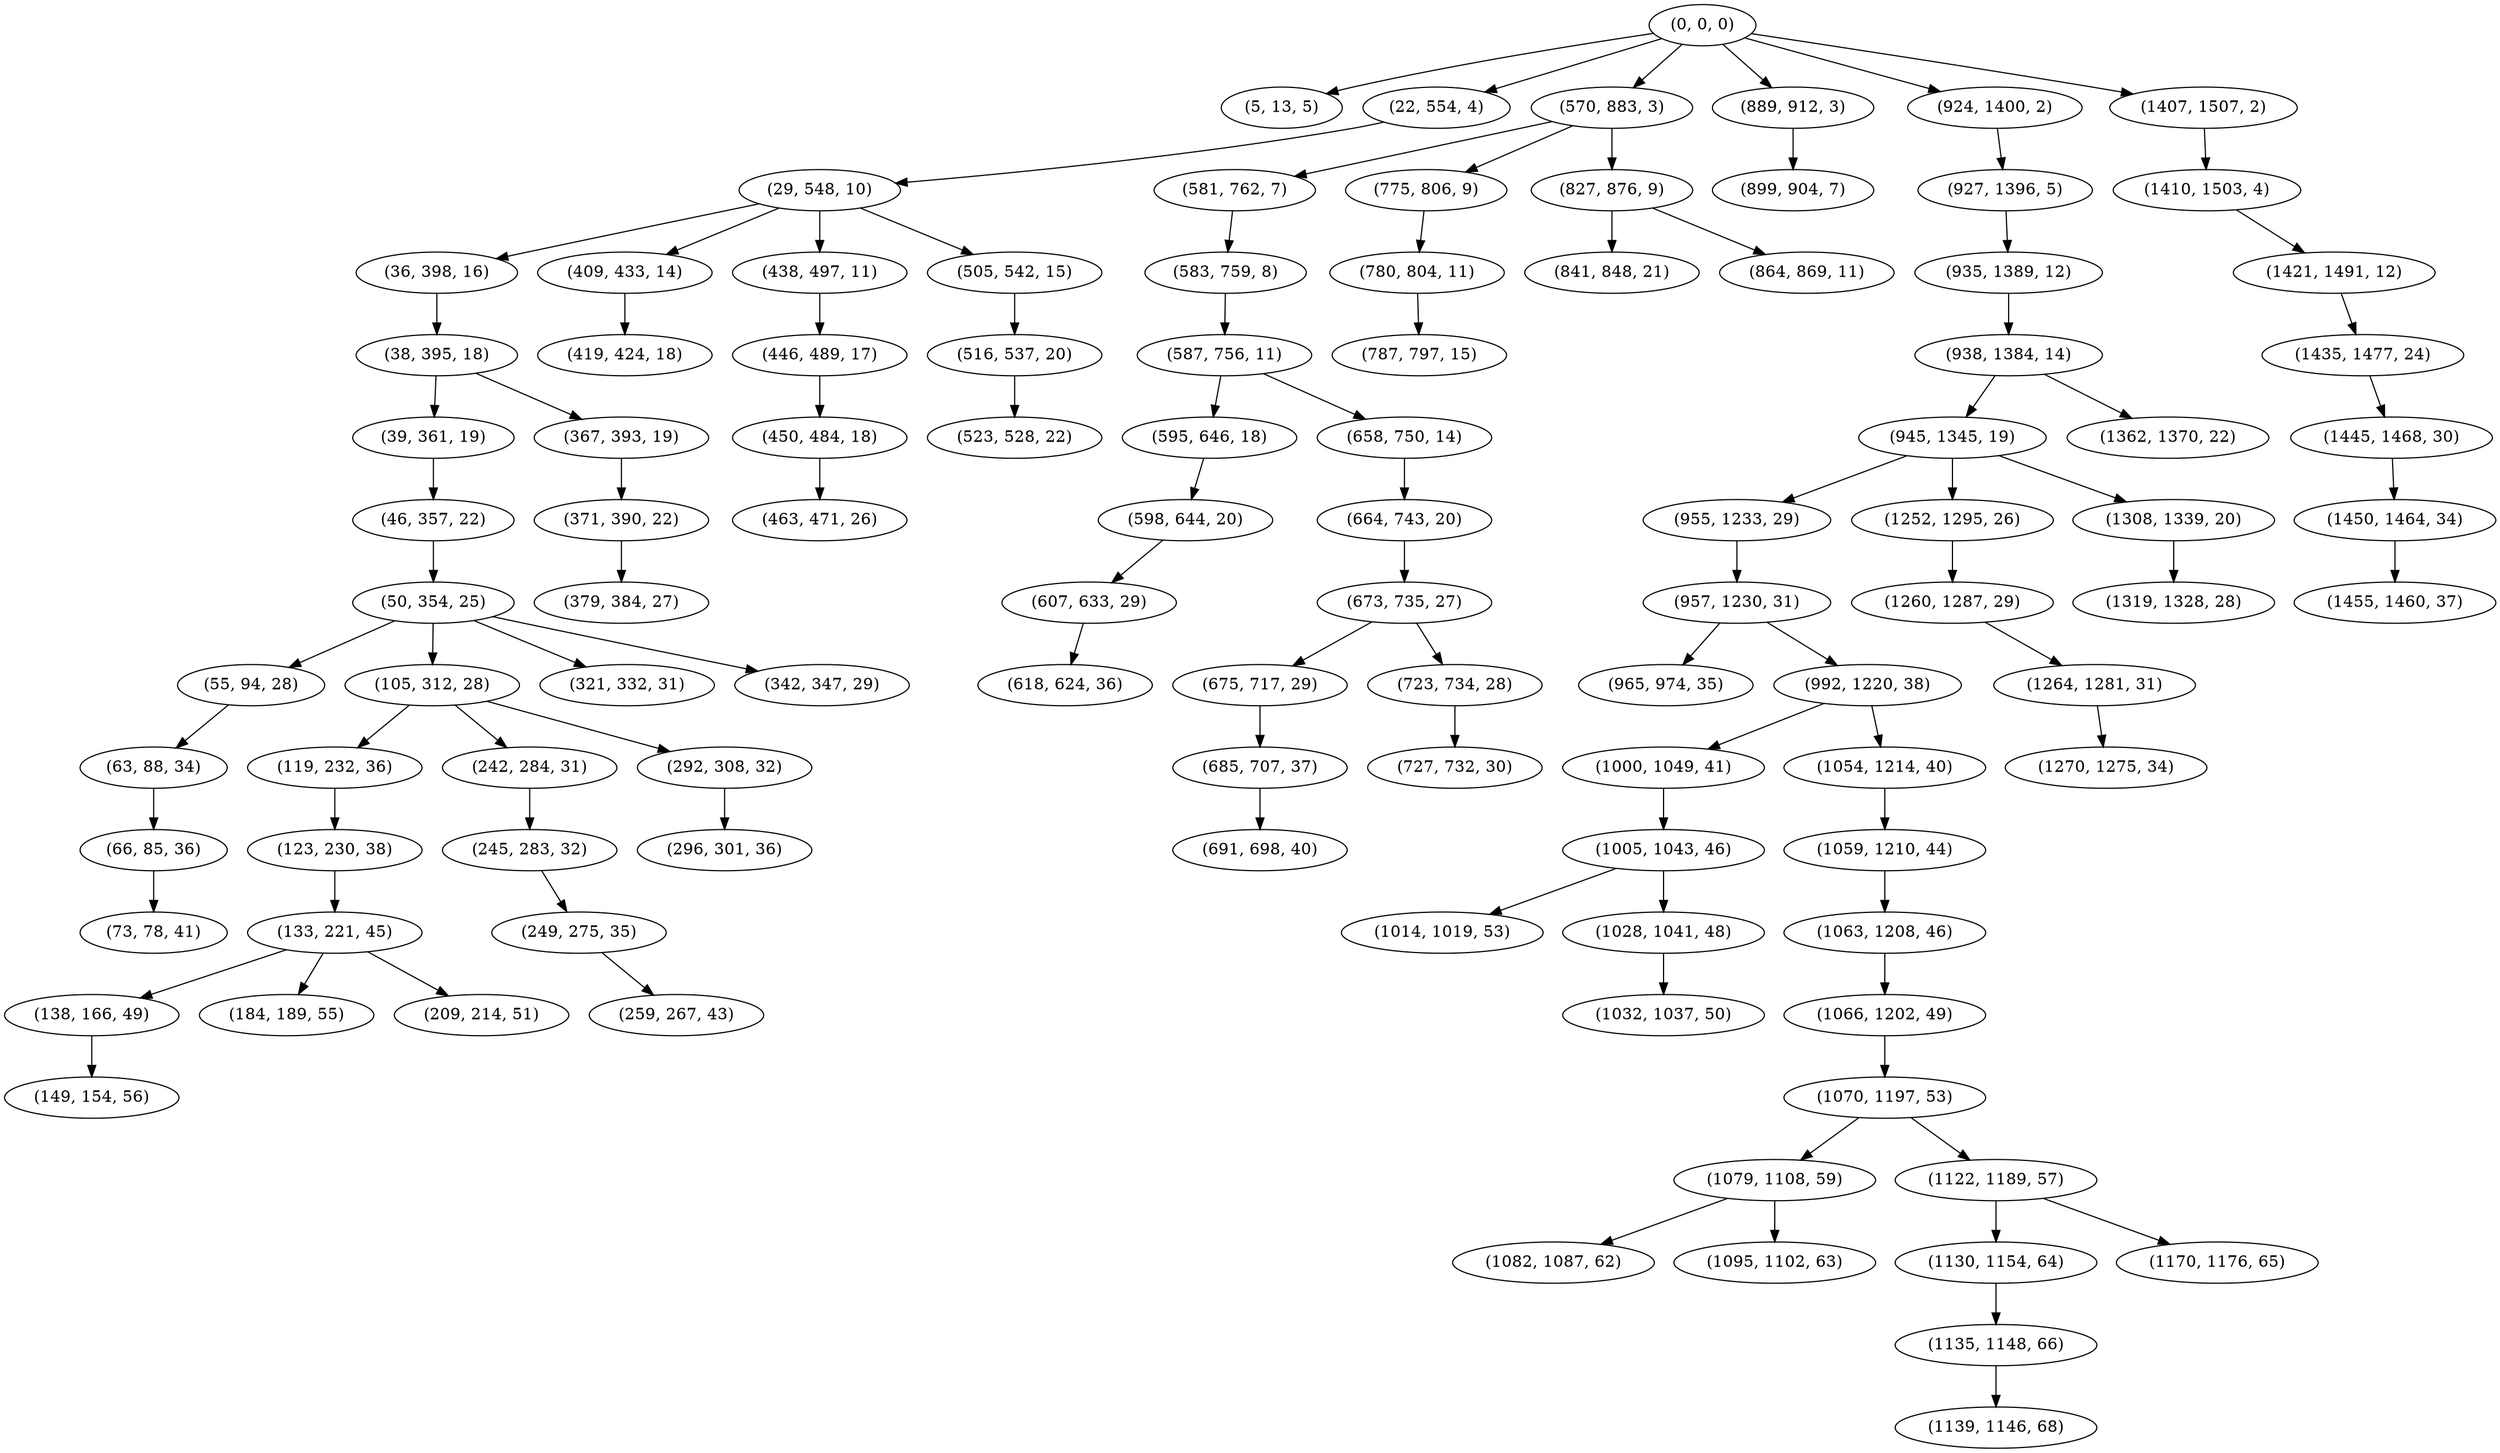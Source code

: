 digraph tree {
    "(0, 0, 0)";
    "(5, 13, 5)";
    "(22, 554, 4)";
    "(29, 548, 10)";
    "(36, 398, 16)";
    "(38, 395, 18)";
    "(39, 361, 19)";
    "(46, 357, 22)";
    "(50, 354, 25)";
    "(55, 94, 28)";
    "(63, 88, 34)";
    "(66, 85, 36)";
    "(73, 78, 41)";
    "(105, 312, 28)";
    "(119, 232, 36)";
    "(123, 230, 38)";
    "(133, 221, 45)";
    "(138, 166, 49)";
    "(149, 154, 56)";
    "(184, 189, 55)";
    "(209, 214, 51)";
    "(242, 284, 31)";
    "(245, 283, 32)";
    "(249, 275, 35)";
    "(259, 267, 43)";
    "(292, 308, 32)";
    "(296, 301, 36)";
    "(321, 332, 31)";
    "(342, 347, 29)";
    "(367, 393, 19)";
    "(371, 390, 22)";
    "(379, 384, 27)";
    "(409, 433, 14)";
    "(419, 424, 18)";
    "(438, 497, 11)";
    "(446, 489, 17)";
    "(450, 484, 18)";
    "(463, 471, 26)";
    "(505, 542, 15)";
    "(516, 537, 20)";
    "(523, 528, 22)";
    "(570, 883, 3)";
    "(581, 762, 7)";
    "(583, 759, 8)";
    "(587, 756, 11)";
    "(595, 646, 18)";
    "(598, 644, 20)";
    "(607, 633, 29)";
    "(618, 624, 36)";
    "(658, 750, 14)";
    "(664, 743, 20)";
    "(673, 735, 27)";
    "(675, 717, 29)";
    "(685, 707, 37)";
    "(691, 698, 40)";
    "(723, 734, 28)";
    "(727, 732, 30)";
    "(775, 806, 9)";
    "(780, 804, 11)";
    "(787, 797, 15)";
    "(827, 876, 9)";
    "(841, 848, 21)";
    "(864, 869, 11)";
    "(889, 912, 3)";
    "(899, 904, 7)";
    "(924, 1400, 2)";
    "(927, 1396, 5)";
    "(935, 1389, 12)";
    "(938, 1384, 14)";
    "(945, 1345, 19)";
    "(955, 1233, 29)";
    "(957, 1230, 31)";
    "(965, 974, 35)";
    "(992, 1220, 38)";
    "(1000, 1049, 41)";
    "(1005, 1043, 46)";
    "(1014, 1019, 53)";
    "(1028, 1041, 48)";
    "(1032, 1037, 50)";
    "(1054, 1214, 40)";
    "(1059, 1210, 44)";
    "(1063, 1208, 46)";
    "(1066, 1202, 49)";
    "(1070, 1197, 53)";
    "(1079, 1108, 59)";
    "(1082, 1087, 62)";
    "(1095, 1102, 63)";
    "(1122, 1189, 57)";
    "(1130, 1154, 64)";
    "(1135, 1148, 66)";
    "(1139, 1146, 68)";
    "(1170, 1176, 65)";
    "(1252, 1295, 26)";
    "(1260, 1287, 29)";
    "(1264, 1281, 31)";
    "(1270, 1275, 34)";
    "(1308, 1339, 20)";
    "(1319, 1328, 28)";
    "(1362, 1370, 22)";
    "(1407, 1507, 2)";
    "(1410, 1503, 4)";
    "(1421, 1491, 12)";
    "(1435, 1477, 24)";
    "(1445, 1468, 30)";
    "(1450, 1464, 34)";
    "(1455, 1460, 37)";
    "(0, 0, 0)" -> "(5, 13, 5)";
    "(0, 0, 0)" -> "(22, 554, 4)";
    "(0, 0, 0)" -> "(570, 883, 3)";
    "(0, 0, 0)" -> "(889, 912, 3)";
    "(0, 0, 0)" -> "(924, 1400, 2)";
    "(0, 0, 0)" -> "(1407, 1507, 2)";
    "(22, 554, 4)" -> "(29, 548, 10)";
    "(29, 548, 10)" -> "(36, 398, 16)";
    "(29, 548, 10)" -> "(409, 433, 14)";
    "(29, 548, 10)" -> "(438, 497, 11)";
    "(29, 548, 10)" -> "(505, 542, 15)";
    "(36, 398, 16)" -> "(38, 395, 18)";
    "(38, 395, 18)" -> "(39, 361, 19)";
    "(38, 395, 18)" -> "(367, 393, 19)";
    "(39, 361, 19)" -> "(46, 357, 22)";
    "(46, 357, 22)" -> "(50, 354, 25)";
    "(50, 354, 25)" -> "(55, 94, 28)";
    "(50, 354, 25)" -> "(105, 312, 28)";
    "(50, 354, 25)" -> "(321, 332, 31)";
    "(50, 354, 25)" -> "(342, 347, 29)";
    "(55, 94, 28)" -> "(63, 88, 34)";
    "(63, 88, 34)" -> "(66, 85, 36)";
    "(66, 85, 36)" -> "(73, 78, 41)";
    "(105, 312, 28)" -> "(119, 232, 36)";
    "(105, 312, 28)" -> "(242, 284, 31)";
    "(105, 312, 28)" -> "(292, 308, 32)";
    "(119, 232, 36)" -> "(123, 230, 38)";
    "(123, 230, 38)" -> "(133, 221, 45)";
    "(133, 221, 45)" -> "(138, 166, 49)";
    "(133, 221, 45)" -> "(184, 189, 55)";
    "(133, 221, 45)" -> "(209, 214, 51)";
    "(138, 166, 49)" -> "(149, 154, 56)";
    "(242, 284, 31)" -> "(245, 283, 32)";
    "(245, 283, 32)" -> "(249, 275, 35)";
    "(249, 275, 35)" -> "(259, 267, 43)";
    "(292, 308, 32)" -> "(296, 301, 36)";
    "(367, 393, 19)" -> "(371, 390, 22)";
    "(371, 390, 22)" -> "(379, 384, 27)";
    "(409, 433, 14)" -> "(419, 424, 18)";
    "(438, 497, 11)" -> "(446, 489, 17)";
    "(446, 489, 17)" -> "(450, 484, 18)";
    "(450, 484, 18)" -> "(463, 471, 26)";
    "(505, 542, 15)" -> "(516, 537, 20)";
    "(516, 537, 20)" -> "(523, 528, 22)";
    "(570, 883, 3)" -> "(581, 762, 7)";
    "(570, 883, 3)" -> "(775, 806, 9)";
    "(570, 883, 3)" -> "(827, 876, 9)";
    "(581, 762, 7)" -> "(583, 759, 8)";
    "(583, 759, 8)" -> "(587, 756, 11)";
    "(587, 756, 11)" -> "(595, 646, 18)";
    "(587, 756, 11)" -> "(658, 750, 14)";
    "(595, 646, 18)" -> "(598, 644, 20)";
    "(598, 644, 20)" -> "(607, 633, 29)";
    "(607, 633, 29)" -> "(618, 624, 36)";
    "(658, 750, 14)" -> "(664, 743, 20)";
    "(664, 743, 20)" -> "(673, 735, 27)";
    "(673, 735, 27)" -> "(675, 717, 29)";
    "(673, 735, 27)" -> "(723, 734, 28)";
    "(675, 717, 29)" -> "(685, 707, 37)";
    "(685, 707, 37)" -> "(691, 698, 40)";
    "(723, 734, 28)" -> "(727, 732, 30)";
    "(775, 806, 9)" -> "(780, 804, 11)";
    "(780, 804, 11)" -> "(787, 797, 15)";
    "(827, 876, 9)" -> "(841, 848, 21)";
    "(827, 876, 9)" -> "(864, 869, 11)";
    "(889, 912, 3)" -> "(899, 904, 7)";
    "(924, 1400, 2)" -> "(927, 1396, 5)";
    "(927, 1396, 5)" -> "(935, 1389, 12)";
    "(935, 1389, 12)" -> "(938, 1384, 14)";
    "(938, 1384, 14)" -> "(945, 1345, 19)";
    "(938, 1384, 14)" -> "(1362, 1370, 22)";
    "(945, 1345, 19)" -> "(955, 1233, 29)";
    "(945, 1345, 19)" -> "(1252, 1295, 26)";
    "(945, 1345, 19)" -> "(1308, 1339, 20)";
    "(955, 1233, 29)" -> "(957, 1230, 31)";
    "(957, 1230, 31)" -> "(965, 974, 35)";
    "(957, 1230, 31)" -> "(992, 1220, 38)";
    "(992, 1220, 38)" -> "(1000, 1049, 41)";
    "(992, 1220, 38)" -> "(1054, 1214, 40)";
    "(1000, 1049, 41)" -> "(1005, 1043, 46)";
    "(1005, 1043, 46)" -> "(1014, 1019, 53)";
    "(1005, 1043, 46)" -> "(1028, 1041, 48)";
    "(1028, 1041, 48)" -> "(1032, 1037, 50)";
    "(1054, 1214, 40)" -> "(1059, 1210, 44)";
    "(1059, 1210, 44)" -> "(1063, 1208, 46)";
    "(1063, 1208, 46)" -> "(1066, 1202, 49)";
    "(1066, 1202, 49)" -> "(1070, 1197, 53)";
    "(1070, 1197, 53)" -> "(1079, 1108, 59)";
    "(1070, 1197, 53)" -> "(1122, 1189, 57)";
    "(1079, 1108, 59)" -> "(1082, 1087, 62)";
    "(1079, 1108, 59)" -> "(1095, 1102, 63)";
    "(1122, 1189, 57)" -> "(1130, 1154, 64)";
    "(1122, 1189, 57)" -> "(1170, 1176, 65)";
    "(1130, 1154, 64)" -> "(1135, 1148, 66)";
    "(1135, 1148, 66)" -> "(1139, 1146, 68)";
    "(1252, 1295, 26)" -> "(1260, 1287, 29)";
    "(1260, 1287, 29)" -> "(1264, 1281, 31)";
    "(1264, 1281, 31)" -> "(1270, 1275, 34)";
    "(1308, 1339, 20)" -> "(1319, 1328, 28)";
    "(1407, 1507, 2)" -> "(1410, 1503, 4)";
    "(1410, 1503, 4)" -> "(1421, 1491, 12)";
    "(1421, 1491, 12)" -> "(1435, 1477, 24)";
    "(1435, 1477, 24)" -> "(1445, 1468, 30)";
    "(1445, 1468, 30)" -> "(1450, 1464, 34)";
    "(1450, 1464, 34)" -> "(1455, 1460, 37)";
}
